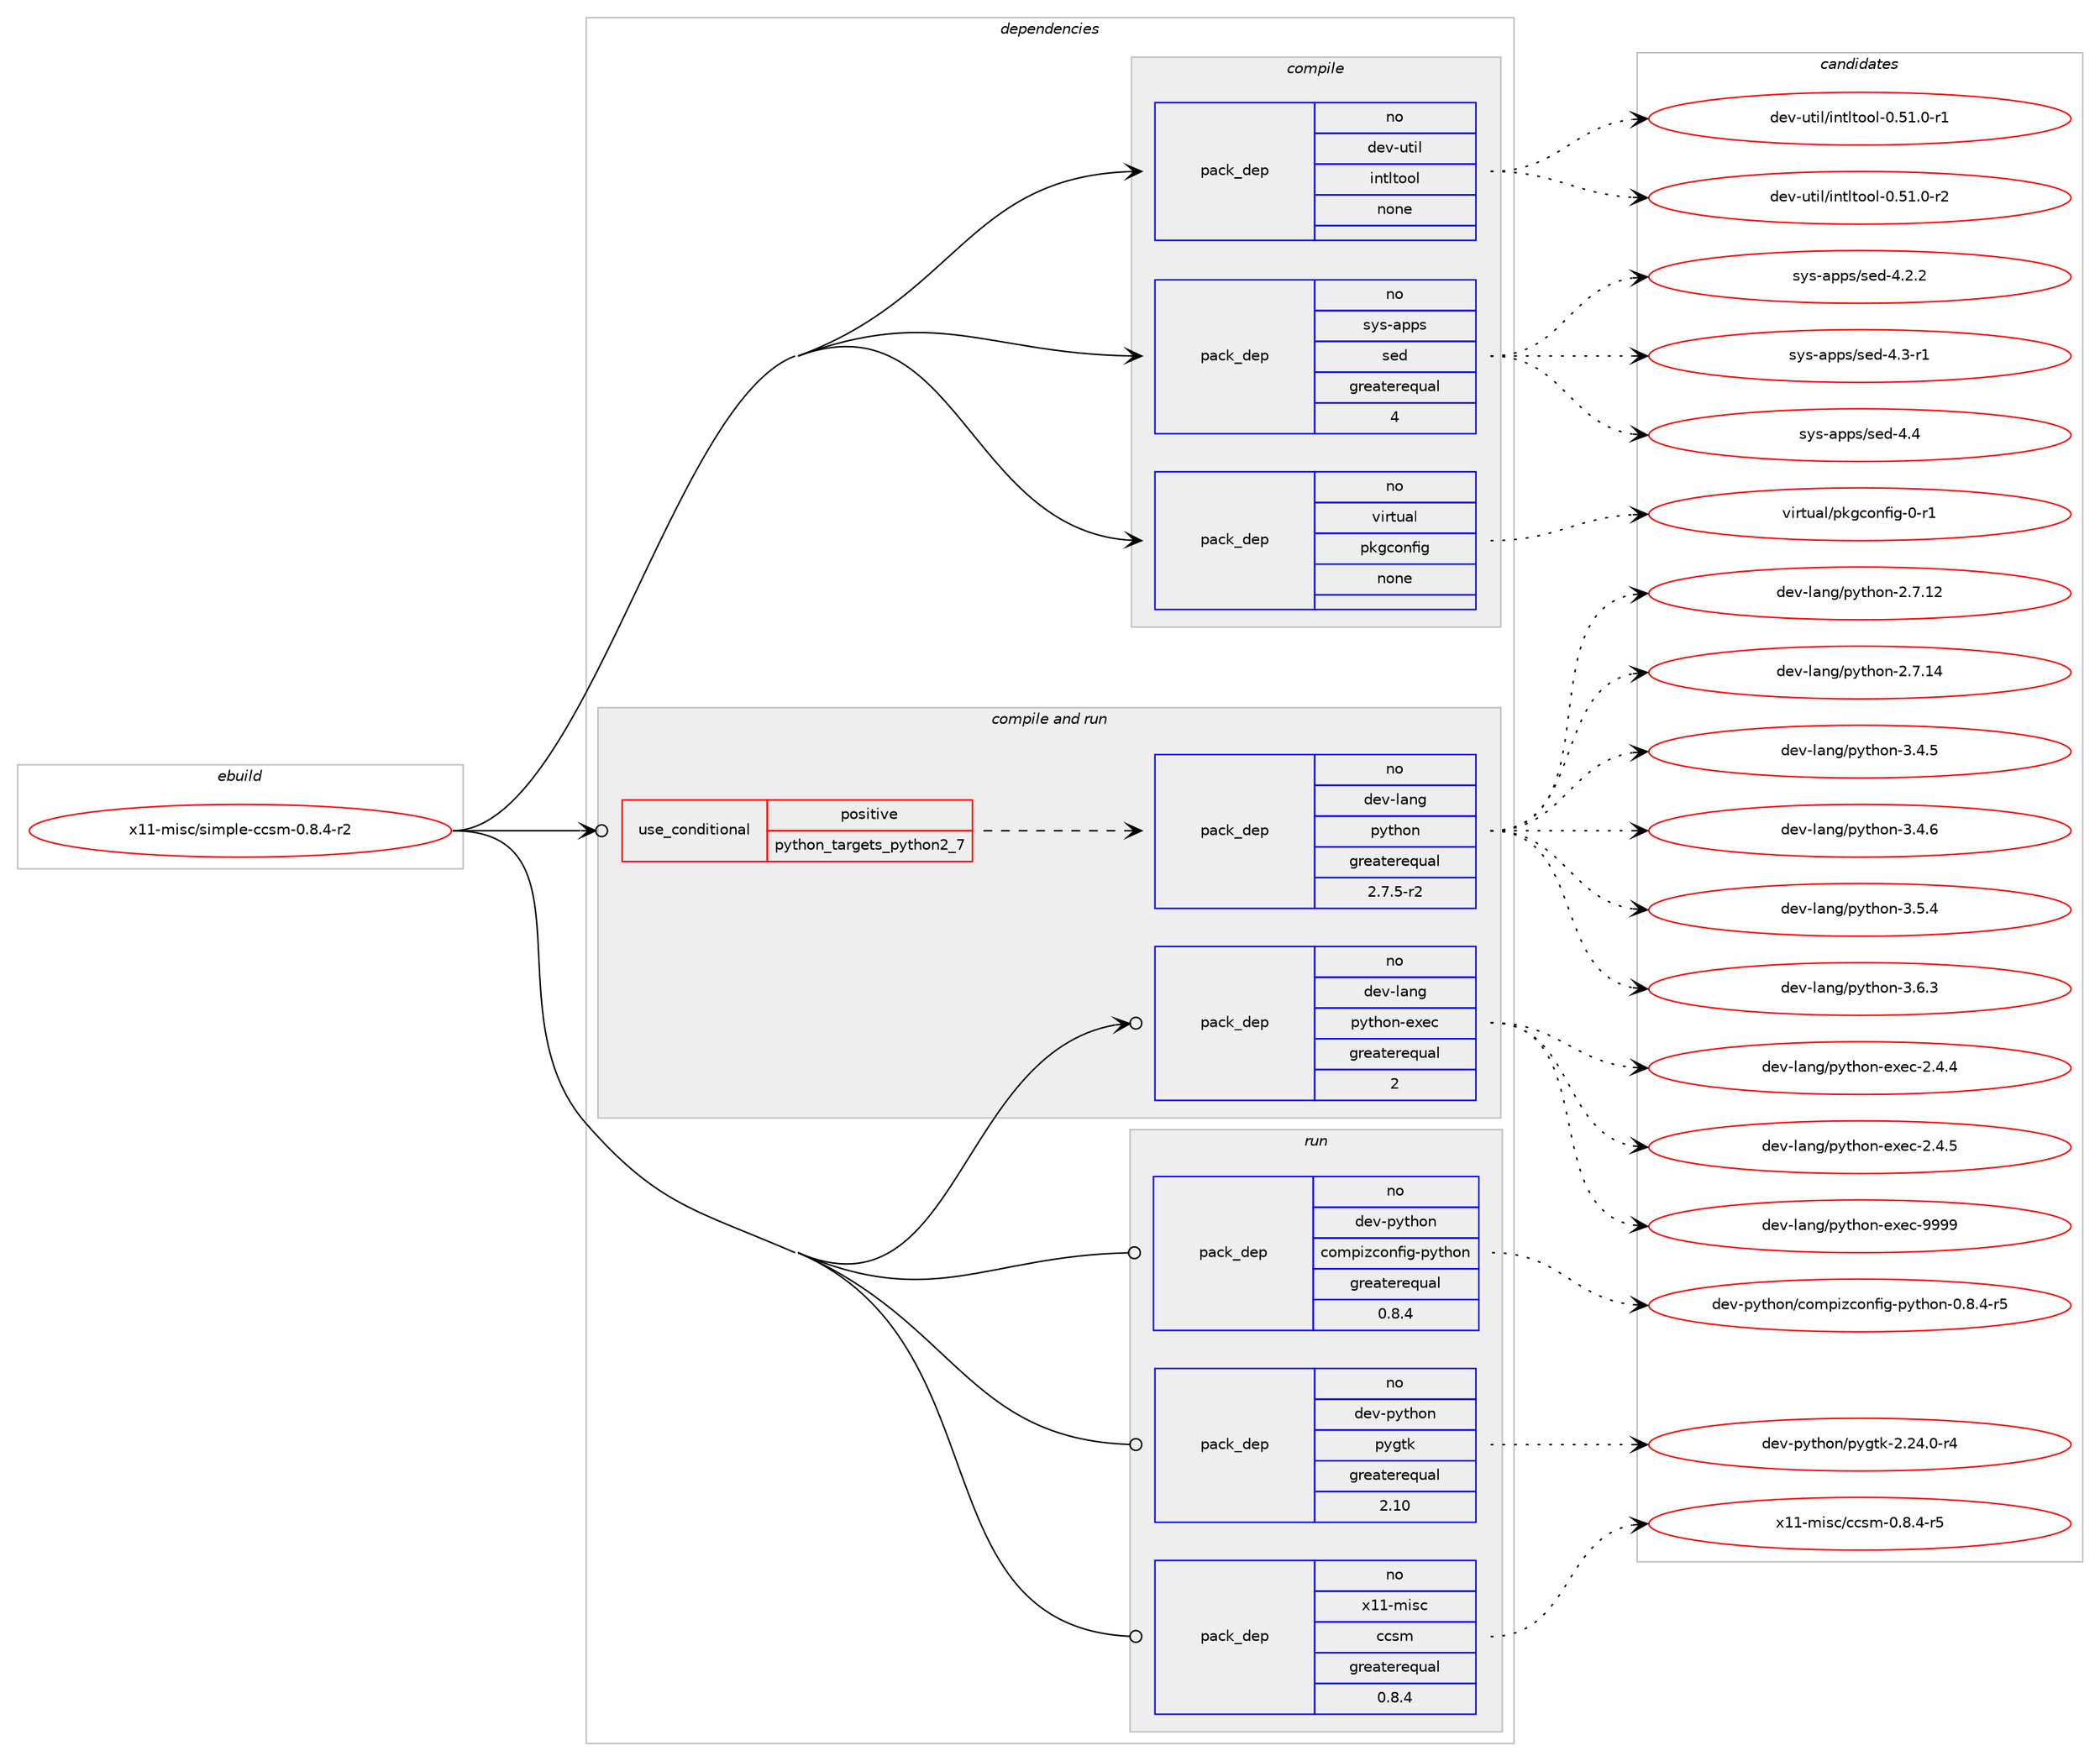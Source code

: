 digraph prolog {

# *************
# Graph options
# *************

newrank=true;
concentrate=true;
compound=true;
graph [rankdir=LR,fontname=Helvetica,fontsize=10,ranksep=1.5];#, ranksep=2.5, nodesep=0.2];
edge  [arrowhead=vee];
node  [fontname=Helvetica,fontsize=10];

# **********
# The ebuild
# **********

subgraph cluster_leftcol {
color=gray;
rank=same;
label=<<i>ebuild</i>>;
id [label="x11-misc/simple-ccsm-0.8.4-r2", color=red, width=4, href="../x11-misc/simple-ccsm-0.8.4-r2.svg"];
}

# ****************
# The dependencies
# ****************

subgraph cluster_midcol {
color=gray;
label=<<i>dependencies</i>>;
subgraph cluster_compile {
fillcolor="#eeeeee";
style=filled;
label=<<i>compile</i>>;
subgraph pack391005 {
dependency524125 [label=<<TABLE BORDER="0" CELLBORDER="1" CELLSPACING="0" CELLPADDING="4" WIDTH="220"><TR><TD ROWSPAN="6" CELLPADDING="30">pack_dep</TD></TR><TR><TD WIDTH="110">no</TD></TR><TR><TD>dev-util</TD></TR><TR><TD>intltool</TD></TR><TR><TD>none</TD></TR><TR><TD></TD></TR></TABLE>>, shape=none, color=blue];
}
id:e -> dependency524125:w [weight=20,style="solid",arrowhead="vee"];
subgraph pack391006 {
dependency524126 [label=<<TABLE BORDER="0" CELLBORDER="1" CELLSPACING="0" CELLPADDING="4" WIDTH="220"><TR><TD ROWSPAN="6" CELLPADDING="30">pack_dep</TD></TR><TR><TD WIDTH="110">no</TD></TR><TR><TD>sys-apps</TD></TR><TR><TD>sed</TD></TR><TR><TD>greaterequal</TD></TR><TR><TD>4</TD></TR></TABLE>>, shape=none, color=blue];
}
id:e -> dependency524126:w [weight=20,style="solid",arrowhead="vee"];
subgraph pack391007 {
dependency524127 [label=<<TABLE BORDER="0" CELLBORDER="1" CELLSPACING="0" CELLPADDING="4" WIDTH="220"><TR><TD ROWSPAN="6" CELLPADDING="30">pack_dep</TD></TR><TR><TD WIDTH="110">no</TD></TR><TR><TD>virtual</TD></TR><TR><TD>pkgconfig</TD></TR><TR><TD>none</TD></TR><TR><TD></TD></TR></TABLE>>, shape=none, color=blue];
}
id:e -> dependency524127:w [weight=20,style="solid",arrowhead="vee"];
}
subgraph cluster_compileandrun {
fillcolor="#eeeeee";
style=filled;
label=<<i>compile and run</i>>;
subgraph cond123274 {
dependency524128 [label=<<TABLE BORDER="0" CELLBORDER="1" CELLSPACING="0" CELLPADDING="4"><TR><TD ROWSPAN="3" CELLPADDING="10">use_conditional</TD></TR><TR><TD>positive</TD></TR><TR><TD>python_targets_python2_7</TD></TR></TABLE>>, shape=none, color=red];
subgraph pack391008 {
dependency524129 [label=<<TABLE BORDER="0" CELLBORDER="1" CELLSPACING="0" CELLPADDING="4" WIDTH="220"><TR><TD ROWSPAN="6" CELLPADDING="30">pack_dep</TD></TR><TR><TD WIDTH="110">no</TD></TR><TR><TD>dev-lang</TD></TR><TR><TD>python</TD></TR><TR><TD>greaterequal</TD></TR><TR><TD>2.7.5-r2</TD></TR></TABLE>>, shape=none, color=blue];
}
dependency524128:e -> dependency524129:w [weight=20,style="dashed",arrowhead="vee"];
}
id:e -> dependency524128:w [weight=20,style="solid",arrowhead="odotvee"];
subgraph pack391009 {
dependency524130 [label=<<TABLE BORDER="0" CELLBORDER="1" CELLSPACING="0" CELLPADDING="4" WIDTH="220"><TR><TD ROWSPAN="6" CELLPADDING="30">pack_dep</TD></TR><TR><TD WIDTH="110">no</TD></TR><TR><TD>dev-lang</TD></TR><TR><TD>python-exec</TD></TR><TR><TD>greaterequal</TD></TR><TR><TD>2</TD></TR></TABLE>>, shape=none, color=blue];
}
id:e -> dependency524130:w [weight=20,style="solid",arrowhead="odotvee"];
}
subgraph cluster_run {
fillcolor="#eeeeee";
style=filled;
label=<<i>run</i>>;
subgraph pack391010 {
dependency524131 [label=<<TABLE BORDER="0" CELLBORDER="1" CELLSPACING="0" CELLPADDING="4" WIDTH="220"><TR><TD ROWSPAN="6" CELLPADDING="30">pack_dep</TD></TR><TR><TD WIDTH="110">no</TD></TR><TR><TD>dev-python</TD></TR><TR><TD>compizconfig-python</TD></TR><TR><TD>greaterequal</TD></TR><TR><TD>0.8.4</TD></TR></TABLE>>, shape=none, color=blue];
}
id:e -> dependency524131:w [weight=20,style="solid",arrowhead="odot"];
subgraph pack391011 {
dependency524132 [label=<<TABLE BORDER="0" CELLBORDER="1" CELLSPACING="0" CELLPADDING="4" WIDTH="220"><TR><TD ROWSPAN="6" CELLPADDING="30">pack_dep</TD></TR><TR><TD WIDTH="110">no</TD></TR><TR><TD>dev-python</TD></TR><TR><TD>pygtk</TD></TR><TR><TD>greaterequal</TD></TR><TR><TD>2.10</TD></TR></TABLE>>, shape=none, color=blue];
}
id:e -> dependency524132:w [weight=20,style="solid",arrowhead="odot"];
subgraph pack391012 {
dependency524133 [label=<<TABLE BORDER="0" CELLBORDER="1" CELLSPACING="0" CELLPADDING="4" WIDTH="220"><TR><TD ROWSPAN="6" CELLPADDING="30">pack_dep</TD></TR><TR><TD WIDTH="110">no</TD></TR><TR><TD>x11-misc</TD></TR><TR><TD>ccsm</TD></TR><TR><TD>greaterequal</TD></TR><TR><TD>0.8.4</TD></TR></TABLE>>, shape=none, color=blue];
}
id:e -> dependency524133:w [weight=20,style="solid",arrowhead="odot"];
}
}

# **************
# The candidates
# **************

subgraph cluster_choices {
rank=same;
color=gray;
label=<<i>candidates</i>>;

subgraph choice391005 {
color=black;
nodesep=1;
choice1001011184511711610510847105110116108116111111108454846534946484511449 [label="dev-util/intltool-0.51.0-r1", color=red, width=4,href="../dev-util/intltool-0.51.0-r1.svg"];
choice1001011184511711610510847105110116108116111111108454846534946484511450 [label="dev-util/intltool-0.51.0-r2", color=red, width=4,href="../dev-util/intltool-0.51.0-r2.svg"];
dependency524125:e -> choice1001011184511711610510847105110116108116111111108454846534946484511449:w [style=dotted,weight="100"];
dependency524125:e -> choice1001011184511711610510847105110116108116111111108454846534946484511450:w [style=dotted,weight="100"];
}
subgraph choice391006 {
color=black;
nodesep=1;
choice115121115459711211211547115101100455246504650 [label="sys-apps/sed-4.2.2", color=red, width=4,href="../sys-apps/sed-4.2.2.svg"];
choice115121115459711211211547115101100455246514511449 [label="sys-apps/sed-4.3-r1", color=red, width=4,href="../sys-apps/sed-4.3-r1.svg"];
choice11512111545971121121154711510110045524652 [label="sys-apps/sed-4.4", color=red, width=4,href="../sys-apps/sed-4.4.svg"];
dependency524126:e -> choice115121115459711211211547115101100455246504650:w [style=dotted,weight="100"];
dependency524126:e -> choice115121115459711211211547115101100455246514511449:w [style=dotted,weight="100"];
dependency524126:e -> choice11512111545971121121154711510110045524652:w [style=dotted,weight="100"];
}
subgraph choice391007 {
color=black;
nodesep=1;
choice11810511411611797108471121071039911111010210510345484511449 [label="virtual/pkgconfig-0-r1", color=red, width=4,href="../virtual/pkgconfig-0-r1.svg"];
dependency524127:e -> choice11810511411611797108471121071039911111010210510345484511449:w [style=dotted,weight="100"];
}
subgraph choice391008 {
color=black;
nodesep=1;
choice10010111845108971101034711212111610411111045504655464950 [label="dev-lang/python-2.7.12", color=red, width=4,href="../dev-lang/python-2.7.12.svg"];
choice10010111845108971101034711212111610411111045504655464952 [label="dev-lang/python-2.7.14", color=red, width=4,href="../dev-lang/python-2.7.14.svg"];
choice100101118451089711010347112121116104111110455146524653 [label="dev-lang/python-3.4.5", color=red, width=4,href="../dev-lang/python-3.4.5.svg"];
choice100101118451089711010347112121116104111110455146524654 [label="dev-lang/python-3.4.6", color=red, width=4,href="../dev-lang/python-3.4.6.svg"];
choice100101118451089711010347112121116104111110455146534652 [label="dev-lang/python-3.5.4", color=red, width=4,href="../dev-lang/python-3.5.4.svg"];
choice100101118451089711010347112121116104111110455146544651 [label="dev-lang/python-3.6.3", color=red, width=4,href="../dev-lang/python-3.6.3.svg"];
dependency524129:e -> choice10010111845108971101034711212111610411111045504655464950:w [style=dotted,weight="100"];
dependency524129:e -> choice10010111845108971101034711212111610411111045504655464952:w [style=dotted,weight="100"];
dependency524129:e -> choice100101118451089711010347112121116104111110455146524653:w [style=dotted,weight="100"];
dependency524129:e -> choice100101118451089711010347112121116104111110455146524654:w [style=dotted,weight="100"];
dependency524129:e -> choice100101118451089711010347112121116104111110455146534652:w [style=dotted,weight="100"];
dependency524129:e -> choice100101118451089711010347112121116104111110455146544651:w [style=dotted,weight="100"];
}
subgraph choice391009 {
color=black;
nodesep=1;
choice1001011184510897110103471121211161041111104510112010199455046524652 [label="dev-lang/python-exec-2.4.4", color=red, width=4,href="../dev-lang/python-exec-2.4.4.svg"];
choice1001011184510897110103471121211161041111104510112010199455046524653 [label="dev-lang/python-exec-2.4.5", color=red, width=4,href="../dev-lang/python-exec-2.4.5.svg"];
choice10010111845108971101034711212111610411111045101120101994557575757 [label="dev-lang/python-exec-9999", color=red, width=4,href="../dev-lang/python-exec-9999.svg"];
dependency524130:e -> choice1001011184510897110103471121211161041111104510112010199455046524652:w [style=dotted,weight="100"];
dependency524130:e -> choice1001011184510897110103471121211161041111104510112010199455046524653:w [style=dotted,weight="100"];
dependency524130:e -> choice10010111845108971101034711212111610411111045101120101994557575757:w [style=dotted,weight="100"];
}
subgraph choice391010 {
color=black;
nodesep=1;
choice10010111845112121116104111110479911110911210512299111110102105103451121211161041111104548465646524511453 [label="dev-python/compizconfig-python-0.8.4-r5", color=red, width=4,href="../dev-python/compizconfig-python-0.8.4-r5.svg"];
dependency524131:e -> choice10010111845112121116104111110479911110911210512299111110102105103451121211161041111104548465646524511453:w [style=dotted,weight="100"];
}
subgraph choice391011 {
color=black;
nodesep=1;
choice1001011184511212111610411111047112121103116107455046505246484511452 [label="dev-python/pygtk-2.24.0-r4", color=red, width=4,href="../dev-python/pygtk-2.24.0-r4.svg"];
dependency524132:e -> choice1001011184511212111610411111047112121103116107455046505246484511452:w [style=dotted,weight="100"];
}
subgraph choice391012 {
color=black;
nodesep=1;
choice120494945109105115994799991151094548465646524511453 [label="x11-misc/ccsm-0.8.4-r5", color=red, width=4,href="../x11-misc/ccsm-0.8.4-r5.svg"];
dependency524133:e -> choice120494945109105115994799991151094548465646524511453:w [style=dotted,weight="100"];
}
}

}
